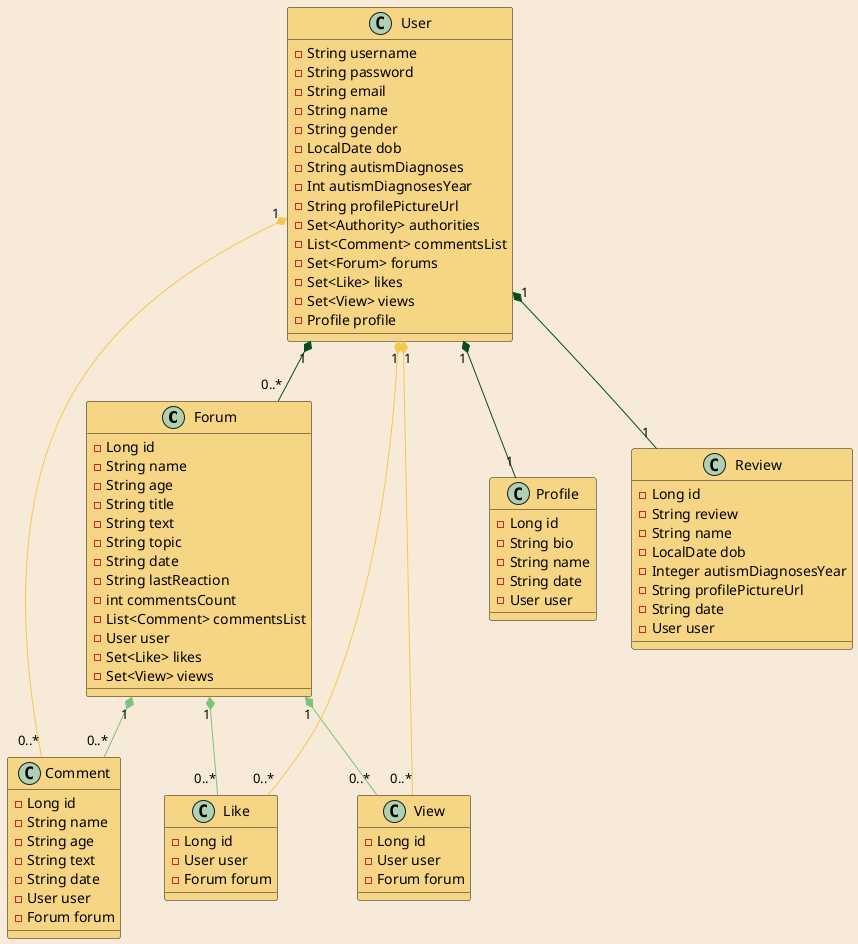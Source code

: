 @startuml
'https://plantuml.com/class-diagram

skinparam {
    BackgroundColor #F8EAD9
    BorderColor #F8EAD9
}

class Forum #F5C84C99 {
    - Long id
    - String name
    - String age
    - String title
    - String text
    - String topic
    - String date
    - String lastReaction
    - int commentsCount
    - List<Comment> commentsList
    - User user
    - Set<Like> likes
    - Set<View> views
    }

class Comment #F5C84C99 {
    - Long id
    - String name
    - String age
    - String text
    - String date
    - User user
    - Forum forum
    }

class Like #F5C84C99 {
    - Long id
    - User user
    - Forum forum
    }

class View #F5C84C99 {
    - Long id
    - User user
    - Forum forum
    }

class User #F5C84C99 {
    - String username
    - String password
    - String email
    - String name
    - String gender
    - LocalDate dob
    - String autismDiagnoses
    - Int autismDiagnosesYear
    - String profilePictureUrl
    - Set<Authority> authorities
    - List<Comment> commentsList
    - Set<Forum> forums
    - Set<Like> likes
    - Set<View> views
    - Profile profile
}

class Profile #F5C84C99 {
    - Long id
    - String bio
    - String name
    - String date
    - User user
}

class Review #F5C84C99 {
    - Long id
    - String review
    - String name
    - LocalDate dob
    - Integer autismDiagnosesYear
    - String profilePictureUrl
    - String date
    - User user
}

User "1" *--[#064D1A] "1" Profile
User "1" *--[#064D1A] "1" Review
User "1" *--[#064D1A] "0..*" Forum

Forum "1" *--[#7AC37A] "0..*" Comment
Forum "1" *--[#7AC37A] "0..*" Like
Forum "1" *--[#7AC37A] "0..*" View

User "1" *--[#F5C84C] "0..*" Comment
User "1" *--[#F5C84C] "0..*" Like
User "1" *--[#F5C84C] "0..*" View

@enduml
